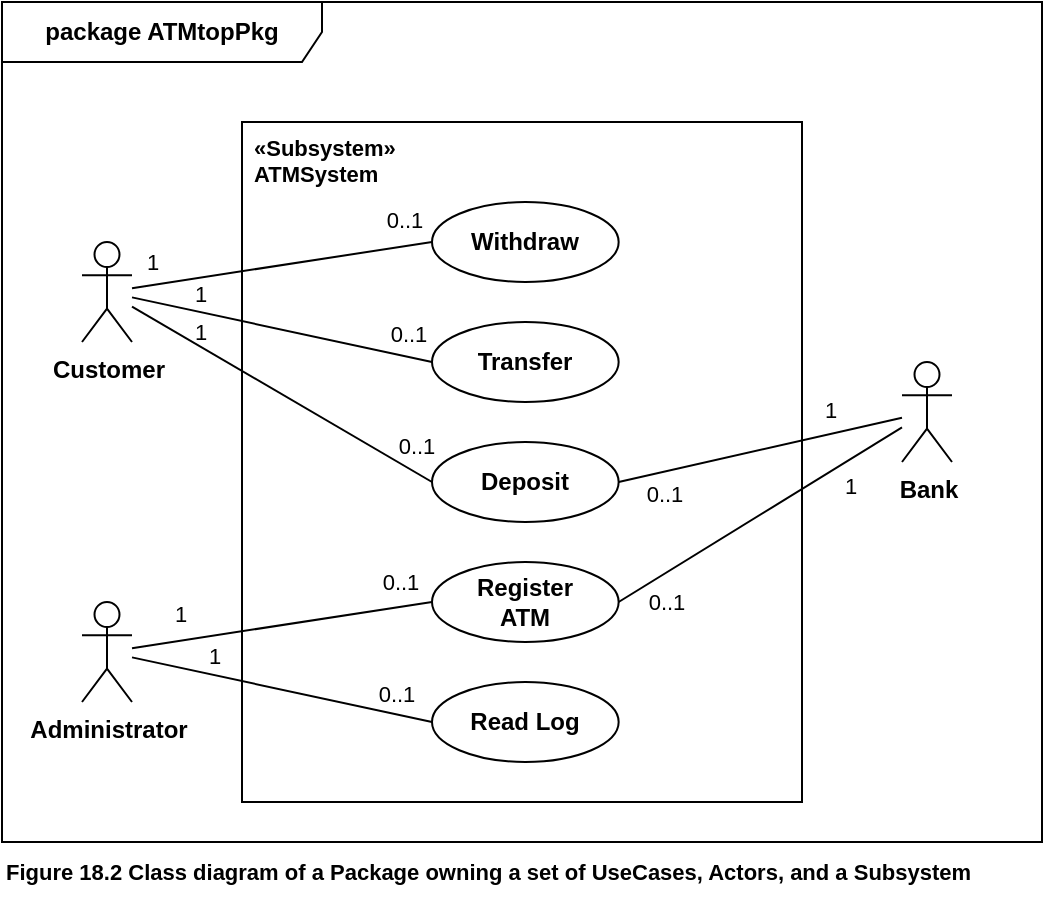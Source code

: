 <mxfile version="21.6.8" type="device" pages="11">
  <diagram name="18.2" id="NGFGeWVveZJ69g4n4x-t">
    <mxGraphModel dx="880" dy="545" grid="1" gridSize="10" guides="1" tooltips="1" connect="1" arrows="1" fold="1" page="1" pageScale="1" pageWidth="1169" pageHeight="827" math="0" shadow="0">
      <root>
        <mxCell id="0" />
        <mxCell id="1" parent="0" />
        <mxCell id="yv-1prH9np_tB60MjekI-1" value="&lt;b&gt;package ATMtopPkg&lt;/b&gt;" style="shape=umlFrame;whiteSpace=wrap;html=1;pointerEvents=0;recursiveResize=0;container=1;collapsible=0;width=160;" vertex="1" parent="1">
          <mxGeometry x="10" y="10" width="520" height="420" as="geometry" />
        </mxCell>
        <mxCell id="yv-1prH9np_tB60MjekI-10" style="rounded=0;orthogonalLoop=1;jettySize=auto;html=1;entryX=0;entryY=0.5;entryDx=0;entryDy=0;endArrow=none;endFill=0;" edge="1" parent="yv-1prH9np_tB60MjekI-1" source="yv-1prH9np_tB60MjekI-2" target="yv-1prH9np_tB60MjekI-5">
          <mxGeometry relative="1" as="geometry" />
        </mxCell>
        <mxCell id="yv-1prH9np_tB60MjekI-17" value="1" style="edgeLabel;html=1;align=center;verticalAlign=middle;resizable=0;points=[];fontSize=11;fontFamily=Helvetica;fontColor=default;labelBackgroundColor=none;" vertex="1" connectable="0" parent="yv-1prH9np_tB60MjekI-10">
          <mxGeometry x="-0.611" y="-1" relative="1" as="geometry">
            <mxPoint x="-20" y="-10" as="offset" />
          </mxGeometry>
        </mxCell>
        <mxCell id="yv-1prH9np_tB60MjekI-28" value="0..1" style="edgeLabel;html=1;align=center;verticalAlign=middle;resizable=0;points=[];fontSize=11;fontFamily=Helvetica;fontColor=default;labelBackgroundColor=none;" vertex="1" connectable="0" parent="yv-1prH9np_tB60MjekI-10">
          <mxGeometry x="0.543" y="-2" relative="1" as="geometry">
            <mxPoint x="20" y="-19" as="offset" />
          </mxGeometry>
        </mxCell>
        <mxCell id="yv-1prH9np_tB60MjekI-11" style="edgeStyle=none;shape=connector;rounded=0;orthogonalLoop=1;jettySize=auto;html=1;entryX=0;entryY=0.5;entryDx=0;entryDy=0;labelBackgroundColor=default;strokeColor=default;fontFamily=Helvetica;fontSize=11;fontColor=default;endArrow=none;endFill=0;" edge="1" parent="yv-1prH9np_tB60MjekI-1" source="yv-1prH9np_tB60MjekI-2" target="yv-1prH9np_tB60MjekI-6">
          <mxGeometry relative="1" as="geometry" />
        </mxCell>
        <mxCell id="yv-1prH9np_tB60MjekI-18" value="1" style="edgeLabel;html=1;align=center;verticalAlign=middle;resizable=0;points=[];fontSize=11;fontFamily=Helvetica;fontColor=default;labelBackgroundColor=none;" vertex="1" connectable="0" parent="yv-1prH9np_tB60MjekI-11">
          <mxGeometry x="-0.551" relative="1" as="geometry">
            <mxPoint y="-9" as="offset" />
          </mxGeometry>
        </mxCell>
        <mxCell id="yv-1prH9np_tB60MjekI-29" value="0..1" style="edgeLabel;html=1;align=center;verticalAlign=middle;resizable=0;points=[];fontSize=11;fontFamily=Helvetica;fontColor=default;labelBackgroundColor=none;" vertex="1" connectable="0" parent="yv-1prH9np_tB60MjekI-11">
          <mxGeometry x="0.731" y="1" relative="1" as="geometry">
            <mxPoint x="8" y="-9" as="offset" />
          </mxGeometry>
        </mxCell>
        <mxCell id="yv-1prH9np_tB60MjekI-12" style="edgeStyle=none;shape=connector;rounded=0;orthogonalLoop=1;jettySize=auto;html=1;entryX=0;entryY=0.5;entryDx=0;entryDy=0;labelBackgroundColor=default;strokeColor=default;fontFamily=Helvetica;fontSize=11;fontColor=default;endArrow=none;endFill=0;" edge="1" parent="yv-1prH9np_tB60MjekI-1" source="yv-1prH9np_tB60MjekI-2" target="yv-1prH9np_tB60MjekI-7">
          <mxGeometry relative="1" as="geometry" />
        </mxCell>
        <mxCell id="yv-1prH9np_tB60MjekI-19" value="1" style="edgeLabel;html=1;align=center;verticalAlign=middle;resizable=0;points=[];fontSize=11;fontFamily=Helvetica;fontColor=default;labelBackgroundColor=none;" vertex="1" connectable="0" parent="yv-1prH9np_tB60MjekI-12">
          <mxGeometry x="-0.575" y="-4" relative="1" as="geometry">
            <mxPoint x="4" y="-10" as="offset" />
          </mxGeometry>
        </mxCell>
        <mxCell id="yv-1prH9np_tB60MjekI-30" value="0..1" style="edgeLabel;html=1;align=center;verticalAlign=middle;resizable=0;points=[];fontSize=11;fontFamily=Helvetica;fontColor=default;labelBackgroundColor=none;" vertex="1" connectable="0" parent="yv-1prH9np_tB60MjekI-12">
          <mxGeometry x="0.649" y="1" relative="1" as="geometry">
            <mxPoint x="17" y="-2" as="offset" />
          </mxGeometry>
        </mxCell>
        <mxCell id="yv-1prH9np_tB60MjekI-2" value="Customer" style="shape=umlActor;html=1;verticalLabelPosition=bottom;verticalAlign=top;align=center;fontStyle=1" vertex="1" parent="yv-1prH9np_tB60MjekI-1">
          <mxGeometry x="40" y="120" width="25" height="50" as="geometry" />
        </mxCell>
        <mxCell id="yv-1prH9np_tB60MjekI-13" style="edgeStyle=none;shape=connector;rounded=0;orthogonalLoop=1;jettySize=auto;html=1;entryX=0;entryY=0.5;entryDx=0;entryDy=0;labelBackgroundColor=default;strokeColor=default;fontFamily=Helvetica;fontSize=11;fontColor=default;endArrow=none;endFill=0;" edge="1" parent="yv-1prH9np_tB60MjekI-1" source="yv-1prH9np_tB60MjekI-3" target="yv-1prH9np_tB60MjekI-8">
          <mxGeometry relative="1" as="geometry" />
        </mxCell>
        <mxCell id="yv-1prH9np_tB60MjekI-20" value="1" style="edgeLabel;html=1;align=center;verticalAlign=middle;resizable=0;points=[];fontSize=11;fontFamily=Helvetica;fontColor=default;" vertex="1" connectable="0" parent="yv-1prH9np_tB60MjekI-13">
          <mxGeometry x="-0.693" y="-1" relative="1" as="geometry">
            <mxPoint y="-15" as="offset" />
          </mxGeometry>
        </mxCell>
        <mxCell id="yv-1prH9np_tB60MjekI-31" value="0..1" style="edgeLabel;html=1;align=center;verticalAlign=middle;resizable=0;points=[];fontSize=11;fontFamily=Helvetica;fontColor=default;labelBackgroundColor=none;" vertex="1" connectable="0" parent="yv-1prH9np_tB60MjekI-13">
          <mxGeometry x="0.558" y="-1" relative="1" as="geometry">
            <mxPoint x="17" y="-16" as="offset" />
          </mxGeometry>
        </mxCell>
        <mxCell id="yv-1prH9np_tB60MjekI-14" style="edgeStyle=none;shape=connector;rounded=0;orthogonalLoop=1;jettySize=auto;html=1;entryX=0;entryY=0.5;entryDx=0;entryDy=0;labelBackgroundColor=default;strokeColor=default;fontFamily=Helvetica;fontSize=11;fontColor=default;endArrow=none;endFill=0;" edge="1" parent="yv-1prH9np_tB60MjekI-1" source="yv-1prH9np_tB60MjekI-3" target="yv-1prH9np_tB60MjekI-9">
          <mxGeometry relative="1" as="geometry" />
        </mxCell>
        <mxCell id="yv-1prH9np_tB60MjekI-21" value="1" style="edgeLabel;html=1;align=center;verticalAlign=middle;resizable=0;points=[];fontSize=11;fontFamily=Helvetica;fontColor=default;" vertex="1" connectable="0" parent="yv-1prH9np_tB60MjekI-14">
          <mxGeometry x="-0.47" y="1" relative="1" as="geometry">
            <mxPoint x="1" y="-8" as="offset" />
          </mxGeometry>
        </mxCell>
        <mxCell id="yv-1prH9np_tB60MjekI-32" value="0..1" style="edgeLabel;html=1;align=center;verticalAlign=middle;resizable=0;points=[];fontSize=11;fontFamily=Helvetica;fontColor=default;labelBackgroundColor=none;" vertex="1" connectable="0" parent="yv-1prH9np_tB60MjekI-14">
          <mxGeometry x="0.68" relative="1" as="geometry">
            <mxPoint x="6" y="-9" as="offset" />
          </mxGeometry>
        </mxCell>
        <mxCell id="yv-1prH9np_tB60MjekI-3" value="Administrator" style="shape=umlActor;html=1;verticalLabelPosition=bottom;verticalAlign=top;align=center;fontStyle=1" vertex="1" parent="yv-1prH9np_tB60MjekI-1">
          <mxGeometry x="40" y="300" width="25" height="50" as="geometry" />
        </mxCell>
        <mxCell id="yv-1prH9np_tB60MjekI-15" style="edgeStyle=none;shape=connector;rounded=0;orthogonalLoop=1;jettySize=auto;html=1;entryX=1;entryY=0.5;entryDx=0;entryDy=0;labelBackgroundColor=default;strokeColor=default;fontFamily=Helvetica;fontSize=11;fontColor=default;endArrow=none;endFill=0;" edge="1" parent="yv-1prH9np_tB60MjekI-1" source="yv-1prH9np_tB60MjekI-4" target="yv-1prH9np_tB60MjekI-7">
          <mxGeometry relative="1" as="geometry" />
        </mxCell>
        <mxCell id="yv-1prH9np_tB60MjekI-22" value="1" style="edgeLabel;html=1;align=center;verticalAlign=middle;resizable=0;points=[];fontSize=11;fontFamily=Helvetica;fontColor=default;labelBackgroundColor=none;" vertex="1" connectable="0" parent="yv-1prH9np_tB60MjekI-15">
          <mxGeometry x="-0.445" y="-1" relative="1" as="geometry">
            <mxPoint x="3" y="-12" as="offset" />
          </mxGeometry>
        </mxCell>
        <mxCell id="yv-1prH9np_tB60MjekI-26" value="0..1" style="edgeLabel;html=1;align=center;verticalAlign=middle;resizable=0;points=[];fontSize=11;fontFamily=Helvetica;fontColor=default;labelBackgroundColor=none;" vertex="1" connectable="0" parent="yv-1prH9np_tB60MjekI-15">
          <mxGeometry x="0.683" y="1" relative="1" as="geometry">
            <mxPoint y="10" as="offset" />
          </mxGeometry>
        </mxCell>
        <mxCell id="yv-1prH9np_tB60MjekI-16" style="edgeStyle=none;shape=connector;rounded=0;orthogonalLoop=1;jettySize=auto;html=1;entryX=1;entryY=0.5;entryDx=0;entryDy=0;labelBackgroundColor=default;strokeColor=default;fontFamily=Helvetica;fontSize=11;fontColor=default;endArrow=none;endFill=0;" edge="1" parent="yv-1prH9np_tB60MjekI-1" source="yv-1prH9np_tB60MjekI-4" target="yv-1prH9np_tB60MjekI-8">
          <mxGeometry relative="1" as="geometry" />
        </mxCell>
        <mxCell id="yv-1prH9np_tB60MjekI-23" value="1" style="edgeLabel;html=1;align=center;verticalAlign=middle;resizable=0;points=[];fontSize=11;fontFamily=Helvetica;fontColor=default;labelBackgroundColor=none;" vertex="1" connectable="0" parent="yv-1prH9np_tB60MjekI-16">
          <mxGeometry x="-0.179" y="4" relative="1" as="geometry">
            <mxPoint x="30" y="-10" as="offset" />
          </mxGeometry>
        </mxCell>
        <mxCell id="yv-1prH9np_tB60MjekI-27" value="0..1" style="edgeLabel;html=1;align=center;verticalAlign=middle;resizable=0;points=[];fontSize=11;fontFamily=Helvetica;fontColor=default;labelBackgroundColor=none;" vertex="1" connectable="0" parent="yv-1prH9np_tB60MjekI-16">
          <mxGeometry x="0.606" y="1" relative="1" as="geometry">
            <mxPoint x="-5" y="16" as="offset" />
          </mxGeometry>
        </mxCell>
        <mxCell id="yv-1prH9np_tB60MjekI-4" value="Bank" style="shape=umlActor;html=1;verticalLabelPosition=bottom;verticalAlign=top;align=center;fontStyle=1" vertex="1" parent="yv-1prH9np_tB60MjekI-1">
          <mxGeometry x="450" y="180" width="25" height="50" as="geometry" />
        </mxCell>
        <mxCell id="yv-1prH9np_tB60MjekI-5" value="Withdraw" style="ellipse;whiteSpace=wrap;html=1;fontStyle=1" vertex="1" parent="yv-1prH9np_tB60MjekI-1">
          <mxGeometry x="215" y="100" width="93.33" height="40" as="geometry" />
        </mxCell>
        <mxCell id="yv-1prH9np_tB60MjekI-6" value="Transfer" style="ellipse;whiteSpace=wrap;html=1;fontStyle=1" vertex="1" parent="yv-1prH9np_tB60MjekI-1">
          <mxGeometry x="215" y="160" width="93.33" height="40" as="geometry" />
        </mxCell>
        <mxCell id="yv-1prH9np_tB60MjekI-7" value="Deposit" style="ellipse;whiteSpace=wrap;html=1;fontStyle=1" vertex="1" parent="yv-1prH9np_tB60MjekI-1">
          <mxGeometry x="215" y="220" width="93.33" height="40" as="geometry" />
        </mxCell>
        <mxCell id="yv-1prH9np_tB60MjekI-8" value="Register&lt;br&gt;ATM" style="ellipse;whiteSpace=wrap;html=1;fontStyle=1" vertex="1" parent="yv-1prH9np_tB60MjekI-1">
          <mxGeometry x="215" y="280" width="93.33" height="40" as="geometry" />
        </mxCell>
        <mxCell id="yv-1prH9np_tB60MjekI-25" value="&lt;div style=&quot;&quot;&gt;&lt;b style=&quot;background-color: initial;&quot;&gt;«Subsystem»&lt;/b&gt;&lt;/div&gt;&lt;b&gt;&lt;div style=&quot;&quot;&gt;&lt;b style=&quot;background-color: initial;&quot;&gt;ATMSystem&lt;/b&gt;&lt;/div&gt;&lt;/b&gt;" style="whiteSpace=wrap;html=1;fontFamily=Helvetica;fontSize=11;fontColor=default;fillColor=none;align=left;verticalAlign=top;spacingLeft=4;" vertex="1" parent="yv-1prH9np_tB60MjekI-1">
          <mxGeometry x="120" y="60" width="280" height="340" as="geometry" />
        </mxCell>
        <mxCell id="yv-1prH9np_tB60MjekI-9" value="Read Log" style="ellipse;whiteSpace=wrap;html=1;fontStyle=1" vertex="1" parent="yv-1prH9np_tB60MjekI-1">
          <mxGeometry x="215" y="340" width="93.33" height="40" as="geometry" />
        </mxCell>
        <mxCell id="yv-1prH9np_tB60MjekI-33" value="&lt;b&gt;Figure 18.2 Class diagram of a Package owning a set of UseCases, Actors, and a Subsystem&lt;/b&gt;" style="text;html=1;align=left;verticalAlign=middle;resizable=0;points=[];autosize=1;strokeColor=none;fillColor=none;fontSize=11;fontFamily=Helvetica;fontColor=default;" vertex="1" parent="1">
          <mxGeometry x="10" y="430" width="510" height="30" as="geometry" />
        </mxCell>
      </root>
    </mxGraphModel>
  </diagram>
  <diagram id="e6GtBIA7LLgdQ37Et5Mm" name="18.3">
    <mxGraphModel dx="880" dy="545" grid="1" gridSize="10" guides="1" tooltips="1" connect="1" arrows="1" fold="1" page="1" pageScale="1" pageWidth="1169" pageHeight="827" math="0" shadow="0">
      <root>
        <mxCell id="0" />
        <mxCell id="1" parent="0" />
        <mxCell id="229-BfZ2UR-k3yJNPP6m-1" value="extension point: selection" style="shape=note2;boundedLbl=1;whiteSpace=wrap;html=1;size=13;verticalAlign=top;align=left;spacingLeft=5;fontFamily=Helvetica;fontSize=11;fontColor=default;" vertex="1" parent="1">
          <mxGeometry x="210" y="10" width="210" height="40" as="geometry" />
        </mxCell>
        <mxCell id="229-BfZ2UR-k3yJNPP6m-2" value="condition: {customer selected HELP}" style="resizeWidth=1;part=1;strokeColor=none;fillColor=none;align=left;spacingLeft=5;whiteSpace=wrap;html=1;fontFamily=Helvetica;fontSize=11;fontColor=default;" vertex="1" parent="229-BfZ2UR-k3yJNPP6m-1">
          <mxGeometry width="210" height="30" relative="1" as="geometry" />
        </mxCell>
        <mxCell id="229-BfZ2UR-k3yJNPP6m-3" value="Use Case" style="ellipse;whiteSpace=wrap;html=1;fontFamily=Helvetica;fontSize=11;fontColor=default;noLabel=1;" vertex="1" parent="1">
          <mxGeometry x="330" y="90" width="130" height="70" as="geometry" />
        </mxCell>
        <mxCell id="229-BfZ2UR-k3yJNPP6m-4" value="" style="shape=ellipse;container=1;horizontal=1;horizontalStack=0;resizeParent=1;resizeParentMax=0;resizeLast=0;html=1;dashed=0;collapsible=0;fontFamily=Helvetica;fontSize=11;fontColor=default;" vertex="1" parent="1">
          <mxGeometry x="20" y="90" width="140" height="70" as="geometry" />
        </mxCell>
        <mxCell id="229-BfZ2UR-k3yJNPP6m-5" value="UseCase1" style="html=1;strokeColor=none;fillColor=none;align=center;verticalAlign=middle;rotatable=0;whiteSpace=wrap;fontFamily=Helvetica;fontSize=11;fontColor=default;noLabel=1;" vertex="1" parent="229-BfZ2UR-k3yJNPP6m-4">
          <mxGeometry width="140" height="17.5" as="geometry" />
        </mxCell>
        <mxCell id="229-BfZ2UR-k3yJNPP6m-6" value="" style="line;strokeWidth=1;fillColor=none;rotatable=0;labelPosition=right;points=[];portConstraint=eastwest;dashed=0;resizeWidth=1;fontFamily=Helvetica;fontSize=11;fontColor=default;" vertex="1" parent="229-BfZ2UR-k3yJNPP6m-4">
          <mxGeometry x="7" y="17.5" width="126" height="5.833" as="geometry" />
        </mxCell>
        <mxCell id="229-BfZ2UR-k3yJNPP6m-7" value="extension points" style="text;html=1;align=center;verticalAlign=middle;rotatable=0;fillColor=none;strokeColor=none;whiteSpace=wrap;fontSize=11;fontFamily=Helvetica;fontColor=default;fontStyle=1" vertex="1" parent="229-BfZ2UR-k3yJNPP6m-4">
          <mxGeometry y="23.333" width="140" height="11.667" as="geometry" />
        </mxCell>
        <mxCell id="229-BfZ2UR-k3yJNPP6m-8" value="selection" style="text;html=1;align=center;verticalAlign=middle;rotatable=0;spacingLeft=0;fillColor=none;strokeColor=none;whiteSpace=wrap;fontSize=11;fontFamily=Helvetica;fontColor=default;" vertex="1" parent="229-BfZ2UR-k3yJNPP6m-4">
          <mxGeometry x="35" y="35" width="70" height="17.5" as="geometry" />
        </mxCell>
        <mxCell id="229-BfZ2UR-k3yJNPP6m-10" value="«extend»" style="html=1;verticalAlign=bottom;labelBackgroundColor=none;endArrow=open;endFill=0;dashed=1;rounded=0;strokeColor=default;fontFamily=Helvetica;fontSize=11;fontColor=default;shape=connector;entryX=1;entryY=0.5;entryDx=0;entryDy=0;" edge="1" parent="1" source="229-BfZ2UR-k3yJNPP6m-3" target="229-BfZ2UR-k3yJNPP6m-4">
          <mxGeometry x="0.647" y="-5" width="160" relative="1" as="geometry">
            <mxPoint x="90" y="45" as="sourcePoint" />
            <mxPoint x="90" y="205" as="targetPoint" />
            <mxPoint as="offset" />
          </mxGeometry>
        </mxCell>
        <mxCell id="229-BfZ2UR-k3yJNPP6m-11" style="edgeStyle=none;shape=connector;rounded=0;orthogonalLoop=1;jettySize=auto;html=1;labelBackgroundColor=default;strokeColor=default;fontFamily=Helvetica;fontSize=11;fontColor=default;endArrow=none;endFill=0;exitX=0.5;exitY=1;exitDx=0;exitDy=0;exitPerimeter=0;dashed=1;dashPattern=1 4;" edge="1" parent="1" source="229-BfZ2UR-k3yJNPP6m-1">
          <mxGeometry relative="1" as="geometry">
            <mxPoint x="237" y="124" as="targetPoint" />
          </mxGeometry>
        </mxCell>
        <mxCell id="229-BfZ2UR-k3yJNPP6m-12" value="Perform ATM Transaction" style="text;html=1;align=center;verticalAlign=middle;resizable=0;points=[];autosize=1;strokeColor=none;fillColor=none;fontSize=12;fontFamily=Helvetica;fontColor=default;fontStyle=1" vertex="1" parent="1">
          <mxGeometry x="5" y="160" width="170" height="30" as="geometry" />
        </mxCell>
        <mxCell id="229-BfZ2UR-k3yJNPP6m-13" value="On-line Help" style="text;html=1;align=center;verticalAlign=middle;resizable=0;points=[];autosize=1;strokeColor=none;fillColor=none;fontSize=12;fontFamily=Helvetica;fontColor=default;fontStyle=1" vertex="1" parent="1">
          <mxGeometry x="350" y="160" width="90" height="30" as="geometry" />
        </mxCell>
        <mxCell id="229-BfZ2UR-k3yJNPP6m-14" value="&lt;b&gt;Figure 18.3 Example Extend&lt;/b&gt;" style="text;html=1;align=left;verticalAlign=middle;resizable=0;points=[];autosize=1;strokeColor=none;fillColor=none;fontSize=11;fontFamily=Helvetica;fontColor=default;" vertex="1" parent="1">
          <mxGeometry x="10" y="190" width="170" height="30" as="geometry" />
        </mxCell>
      </root>
    </mxGraphModel>
  </diagram>
  <diagram id="1PVh1jyl_j93J0_REuI1" name="18.4">
    <mxGraphModel dx="880" dy="545" grid="1" gridSize="10" guides="1" tooltips="1" connect="1" arrows="1" fold="1" page="1" pageScale="1" pageWidth="1169" pageHeight="827" math="0" shadow="0">
      <root>
        <mxCell id="0" />
        <mxCell id="1" parent="0" />
        <mxCell id="CKcvGjsvYYhrRN18STaC-1" value="Withdraw" style="ellipse;whiteSpace=wrap;html=1;fontStyle=1" vertex="1" parent="1">
          <mxGeometry width="140" height="70" as="geometry" />
        </mxCell>
        <mxCell id="CKcvGjsvYYhrRN18STaC-5" value="Card&lt;br&gt;Identification" style="ellipse;whiteSpace=wrap;html=1;fontStyle=1" vertex="1" parent="1">
          <mxGeometry x="240" width="140" height="70" as="geometry" />
        </mxCell>
        <mxCell id="CKcvGjsvYYhrRN18STaC-6" value="«include»" style="html=1;verticalAlign=bottom;labelBackgroundColor=none;endArrow=open;endFill=0;dashed=1;rounded=0;entryX=0;entryY=0.5;entryDx=0;entryDy=0;" edge="1" parent="1" source="CKcvGjsvYYhrRN18STaC-1" target="CKcvGjsvYYhrRN18STaC-5">
          <mxGeometry width="160" relative="1" as="geometry">
            <mxPoint x="140" y="35" as="sourcePoint" />
            <mxPoint x="300" y="35" as="targetPoint" />
          </mxGeometry>
        </mxCell>
        <mxCell id="CKcvGjsvYYhrRN18STaC-7" value="&lt;b&gt;Figure 18.4 Example Include&lt;/b&gt;" style="text;html=1;align=left;verticalAlign=middle;resizable=0;points=[];autosize=1;strokeColor=none;fillColor=none;fontSize=11;fontFamily=Helvetica;fontColor=default;" vertex="1" parent="1">
          <mxGeometry y="80" width="170" height="30" as="geometry" />
        </mxCell>
      </root>
    </mxGraphModel>
  </diagram>
  <diagram id="7ddZdvcmZnyCRQzgxVbM" name="18.5">
    <mxGraphModel dx="880" dy="545" grid="1" gridSize="10" guides="1" tooltips="1" connect="1" arrows="1" fold="1" page="1" pageScale="1" pageWidth="1169" pageHeight="827" math="0" shadow="0">
      <root>
        <mxCell id="0" />
        <mxCell id="1" parent="0" />
        <mxCell id="KBKCOlJnlpCGQaSVR4qJ-1" value="" style="fontStyle=1;align=center;verticalAlign=middle;childLayout=stackLayout;horizontal=1;horizontalStack=0;resizeParent=1;resizeParentMax=0;resizeLast=0;marginBottom=0;" vertex="1" parent="1">
          <mxGeometry x="10" y="10" width="200" height="273" as="geometry" />
        </mxCell>
        <mxCell id="KBKCOlJnlpCGQaSVR4qJ-2" value="OrderStationery" style="html=1;align=center;spacingLeft=4;verticalAlign=middle;strokeColor=none;fillColor=none;fontStyle=1;whiteSpace=wrap;" vertex="1" parent="KBKCOlJnlpCGQaSVR4qJ-1">
          <mxGeometry width="200" height="30" as="geometry" />
        </mxCell>
        <mxCell id="KBKCOlJnlpCGQaSVR4qJ-3" value="" style="shape=ellipse;" vertex="1" parent="KBKCOlJnlpCGQaSVR4qJ-2">
          <mxGeometry x="1" width="20" height="16" relative="1" as="geometry">
            <mxPoint x="-25" y="7" as="offset" />
          </mxGeometry>
        </mxCell>
        <mxCell id="KBKCOlJnlpCGQaSVR4qJ-4" value="" style="line;strokeWidth=1;fillColor=none;align=left;verticalAlign=middle;spacingTop=-1;spacingLeft=3;spacingRight=3;rotatable=0;labelPosition=right;points=[];portConstraint=eastwest;" vertex="1" parent="KBKCOlJnlpCGQaSVR4qJ-1">
          <mxGeometry y="30" width="200" height="8" as="geometry" />
        </mxCell>
        <mxCell id="KBKCOlJnlpCGQaSVR4qJ-5" value="extension points" style="html=1;align=center;spacingLeft=4;verticalAlign=middle;strokeColor=none;fillColor=none;whiteSpace=wrap;fontSize=11;" vertex="1" parent="KBKCOlJnlpCGQaSVR4qJ-1">
          <mxGeometry y="38" width="200" height="25" as="geometry" />
        </mxCell>
        <mxCell id="KBKCOlJnlpCGQaSVR4qJ-6" value="created: in Created state" style="html=1;align=left;spacingLeft=4;verticalAlign=top;strokeColor=none;fillColor=none;whiteSpace=wrap;" vertex="1" parent="KBKCOlJnlpCGQaSVR4qJ-1">
          <mxGeometry y="63" width="200" height="25" as="geometry" />
        </mxCell>
        <mxCell id="KBKCOlJnlpCGQaSVR4qJ-7" value="processed: in Processed state" style="html=1;align=left;spacingLeft=4;verticalAlign=top;strokeColor=none;fillColor=none;whiteSpace=wrap;" vertex="1" parent="KBKCOlJnlpCGQaSVR4qJ-1">
          <mxGeometry y="88" width="200" height="30" as="geometry" />
        </mxCell>
        <mxCell id="KBKCOlJnlpCGQaSVR4qJ-8" value="cancelled: in Cancelled state" style="html=1;align=left;spacingLeft=4;verticalAlign=top;strokeColor=none;fillColor=none;whiteSpace=wrap;" vertex="1" parent="KBKCOlJnlpCGQaSVR4qJ-1">
          <mxGeometry y="118" width="200" height="25" as="geometry" />
        </mxCell>
        <mxCell id="KBKCOlJnlpCGQaSVR4qJ-9" value="rejected: in Rejected state" style="html=1;align=left;spacingLeft=4;verticalAlign=top;strokeColor=none;fillColor=none;whiteSpace=wrap;" vertex="1" parent="KBKCOlJnlpCGQaSVR4qJ-1">
          <mxGeometry y="143" width="200" height="25" as="geometry" />
        </mxCell>
        <mxCell id="KBKCOlJnlpCGQaSVR4qJ-10" value="completed: in Completed state" style="html=1;align=left;spacingLeft=4;verticalAlign=top;strokeColor=none;fillColor=none;whiteSpace=wrap;" vertex="1" parent="KBKCOlJnlpCGQaSVR4qJ-1">
          <mxGeometry y="168" width="200" height="25" as="geometry" />
        </mxCell>
        <mxCell id="KBKCOlJnlpCGQaSVR4qJ-11" value="destroyed: in Destroyed state" style="html=1;align=left;spacingLeft=4;verticalAlign=top;strokeColor=none;fillColor=none;whiteSpace=wrap;" vertex="1" parent="KBKCOlJnlpCGQaSVR4qJ-1">
          <mxGeometry y="193" width="200" height="25" as="geometry" />
        </mxCell>
        <mxCell id="KBKCOlJnlpCGQaSVR4qJ-12" value="delivered: in Delivered state" style="html=1;align=left;spacingLeft=4;verticalAlign=top;strokeColor=none;fillColor=none;whiteSpace=wrap;" vertex="1" parent="KBKCOlJnlpCGQaSVR4qJ-1">
          <mxGeometry y="218" width="200" height="25" as="geometry" />
        </mxCell>
        <mxCell id="KBKCOlJnlpCGQaSVR4qJ-13" value="obfuscated: in Obfuscated state" style="html=1;align=left;spacingLeft=4;verticalAlign=top;strokeColor=none;fillColor=none;whiteSpace=wrap;" vertex="1" parent="KBKCOlJnlpCGQaSVR4qJ-1">
          <mxGeometry y="243" width="200" height="30" as="geometry" />
        </mxCell>
        <mxCell id="KBKCOlJnlpCGQaSVR4qJ-16" value="&lt;b&gt;Figure 18.5 UseCase using Classifier rectangle notation&lt;/b&gt;" style="text;html=1;align=left;verticalAlign=middle;resizable=0;points=[];autosize=1;strokeColor=none;fillColor=none;fontSize=11;fontFamily=Helvetica;fontColor=default;" vertex="1" parent="1">
          <mxGeometry x="10" y="283" width="310" height="30" as="geometry" />
        </mxCell>
      </root>
    </mxGraphModel>
  </diagram>
  <diagram id="8GszHa-bfBWIlJJVdeVE" name="18.6">
    <mxGraphModel dx="880" dy="545" grid="1" gridSize="10" guides="1" tooltips="1" connect="1" arrows="1" fold="1" page="1" pageScale="1" pageWidth="1169" pageHeight="827" math="0" shadow="0">
      <root>
        <mxCell id="0" />
        <mxCell id="1" parent="0" />
        <mxCell id="OFj2lC1Q84hwT69wAmpR-1" value="Customer" style="shape=umlActor;verticalLabelPosition=bottom;verticalAlign=top;html=1;" vertex="1" parent="1">
          <mxGeometry x="20" width="30" height="60" as="geometry" />
        </mxCell>
        <mxCell id="OFj2lC1Q84hwT69wAmpR-2" value="&lt;b&gt;Figure 18.6 Actor notation using stick-man&lt;/b&gt;" style="text;html=1;align=left;verticalAlign=middle;resizable=0;points=[];autosize=1;strokeColor=none;fillColor=none;fontSize=11;fontFamily=Helvetica;fontColor=default;" vertex="1" parent="1">
          <mxGeometry y="80" width="250" height="30" as="geometry" />
        </mxCell>
      </root>
    </mxGraphModel>
  </diagram>
  <diagram id="iCHTnrP5oVyqzOMounQB" name="18.7">
    <mxGraphModel dx="880" dy="545" grid="1" gridSize="10" guides="1" tooltips="1" connect="1" arrows="1" fold="1" page="1" pageScale="1" pageWidth="1169" pageHeight="827" math="0" shadow="0">
      <root>
        <mxCell id="0" />
        <mxCell id="1" parent="0" />
        <mxCell id="FhnIDDILw6SfZTDJmQx3-1" value="«actor»&lt;br&gt;Customer" style="html=1;align=center;verticalAlign=middle;dashed=0;whiteSpace=wrap;" vertex="1" parent="1">
          <mxGeometry width="80" height="40" as="geometry" />
        </mxCell>
        <mxCell id="FhnIDDILw6SfZTDJmQx3-2" value="&lt;b&gt;Figure 18.7 Actor notation using Class rectangle&lt;/b&gt;" style="text;html=1;align=left;verticalAlign=middle;resizable=0;points=[];autosize=1;strokeColor=none;fillColor=none;fontSize=11;fontFamily=Helvetica;fontColor=default;" vertex="1" parent="1">
          <mxGeometry y="40" width="280" height="30" as="geometry" />
        </mxCell>
      </root>
    </mxGraphModel>
  </diagram>
  <diagram id="3wZA-rvjzTKWKbXw8Ajj" name="18.8">
    <mxGraphModel dx="2049" dy="1372" grid="1" gridSize="10" guides="1" tooltips="1" connect="1" arrows="1" fold="1" page="1" pageScale="1" pageWidth="1169" pageHeight="827" math="0" shadow="0">
      <root>
        <mxCell id="0" />
        <mxCell id="1" parent="0" />
        <mxCell id="Sp3IT_mrGLeS3PZWrl9V-1" value="" style="shape=mxgraph.cisco.computers_and_peripherals.pc;html=1;pointerEvents=1;dashed=0;fillColor=default;strokeColor=#000000;strokeWidth=2;verticalLabelPosition=bottom;verticalAlign=top;align=center;outlineConnect=0;" vertex="1" parent="1">
          <mxGeometry width="78" height="70" as="geometry" />
        </mxCell>
        <mxCell id="Sp3IT_mrGLeS3PZWrl9V-2" value="User" style="text;html=1;align=center;verticalAlign=middle;resizable=0;points=[];autosize=1;strokeColor=none;fillColor=none;" vertex="1" parent="1">
          <mxGeometry x="14" y="70" width="50" height="30" as="geometry" />
        </mxCell>
        <mxCell id="Sp3IT_mrGLeS3PZWrl9V-3" value="&lt;b&gt;Figure 18.8 Actor notation using icon&lt;/b&gt;" style="text;html=1;align=left;verticalAlign=middle;resizable=0;points=[];autosize=1;strokeColor=none;fillColor=none;fontSize=11;fontFamily=Helvetica;fontColor=default;" vertex="1" parent="1">
          <mxGeometry y="90" width="220" height="30" as="geometry" />
        </mxCell>
      </root>
    </mxGraphModel>
  </diagram>
  <diagram id="H-GnXpLazSRHW7O2Z4Tl" name="18.9">
    <mxGraphModel dx="880" dy="545" grid="1" gridSize="10" guides="1" tooltips="1" connect="1" arrows="1" fold="1" page="1" pageScale="1" pageWidth="1169" pageHeight="827" math="0" shadow="0">
      <root>
        <mxCell id="0" />
        <mxCell id="1" parent="0" />
        <mxCell id="p6e-Y8As7w-Q-upgW3F6-1" value="&lt;b&gt;DepartmentStore&lt;/b&gt;" style="swimlane;fontStyle=0;align=center;verticalAlign=top;childLayout=stackLayout;horizontal=1;startSize=30;horizontalStack=0;resizeParent=1;resizeParentMax=0;resizeLast=0;collapsible=0;marginBottom=0;html=1;whiteSpace=wrap;" vertex="1" parent="1">
          <mxGeometry x="10" y="10" width="180" height="160" as="geometry" />
        </mxCell>
        <mxCell id="p6e-Y8As7w-Q-upgW3F6-2" value="owned use cases" style="text;html=1;strokeColor=none;fillColor=none;align=center;verticalAlign=middle;spacingLeft=4;spacingRight=4;overflow=hidden;rotatable=0;points=[[0,0.5],[1,0.5]];portConstraint=eastwest;whiteSpace=wrap;fontSize=11;" vertex="1" parent="p6e-Y8As7w-Q-upgW3F6-1">
          <mxGeometry y="30" width="180" height="20" as="geometry" />
        </mxCell>
        <mxCell id="p6e-Y8As7w-Q-upgW3F6-5" value="" style="whiteSpace=wrap;html=1;fillColor=none;strokeColor=none;" vertex="1" parent="p6e-Y8As7w-Q-upgW3F6-1">
          <mxGeometry y="50" width="180" height="110" as="geometry" />
        </mxCell>
        <mxCell id="p6e-Y8As7w-Q-upgW3F6-3" value="Make Purchase" style="ellipse;whiteSpace=wrap;html=1;fontStyle=1" vertex="1" parent="1">
          <mxGeometry x="33" y="90" width="130" height="50" as="geometry" />
        </mxCell>
        <mxCell id="p6e-Y8As7w-Q-upgW3F6-6" value="&lt;b&gt;Figure 18.9 Notation for UseCase owned by Classifier&lt;/b&gt;" style="text;html=1;align=left;verticalAlign=middle;resizable=0;points=[];autosize=1;strokeColor=none;fillColor=none;fontSize=11;fontFamily=Helvetica;fontColor=default;" vertex="1" parent="1">
          <mxGeometry x="10" y="170" width="300" height="30" as="geometry" />
        </mxCell>
      </root>
    </mxGraphModel>
  </diagram>
  <diagram id="LPg7oEDJdWrvG4KCgSBZ" name="18.10">
    <mxGraphModel dx="880" dy="545" grid="1" gridSize="10" guides="1" tooltips="1" connect="1" arrows="1" fold="1" page="1" pageScale="1" pageWidth="1169" pageHeight="827" math="0" shadow="0">
      <root>
        <mxCell id="0" />
        <mxCell id="1" parent="0" />
        <mxCell id="TnMTLbU-m_Ai1_7VN0DN-32" value="&lt;b&gt;Figure 18.10 Example ATM system with UseCases and Actors&lt;/b&gt;" style="text;html=1;align=left;verticalAlign=middle;resizable=0;points=[];autosize=1;strokeColor=none;fillColor=none;fontSize=11;fontFamily=Helvetica;fontColor=default;" vertex="1" parent="1">
          <mxGeometry y="330" width="340" height="30" as="geometry" />
        </mxCell>
        <mxCell id="TnMTLbU-m_Ai1_7VN0DN-2" style="rounded=0;orthogonalLoop=1;jettySize=auto;html=1;entryX=0;entryY=0.5;entryDx=0;entryDy=0;endArrow=none;endFill=0;" edge="1" parent="1" source="TnMTLbU-m_Ai1_7VN0DN-11" target="TnMTLbU-m_Ai1_7VN0DN-26">
          <mxGeometry relative="1" as="geometry" />
        </mxCell>
        <mxCell id="TnMTLbU-m_Ai1_7VN0DN-3" value="1" style="edgeLabel;html=1;align=center;verticalAlign=middle;resizable=0;points=[];fontSize=11;fontFamily=Helvetica;fontColor=default;labelBackgroundColor=none;" vertex="1" connectable="0" parent="TnMTLbU-m_Ai1_7VN0DN-2">
          <mxGeometry x="-0.611" y="-1" relative="1" as="geometry">
            <mxPoint x="-20" y="-10" as="offset" />
          </mxGeometry>
        </mxCell>
        <mxCell id="TnMTLbU-m_Ai1_7VN0DN-4" value="0..1" style="edgeLabel;html=1;align=center;verticalAlign=middle;resizable=0;points=[];fontSize=11;fontFamily=Helvetica;fontColor=default;labelBackgroundColor=none;" vertex="1" connectable="0" parent="TnMTLbU-m_Ai1_7VN0DN-2">
          <mxGeometry x="0.543" y="-2" relative="1" as="geometry">
            <mxPoint x="20" y="-19" as="offset" />
          </mxGeometry>
        </mxCell>
        <mxCell id="TnMTLbU-m_Ai1_7VN0DN-5" style="edgeStyle=none;shape=connector;rounded=0;orthogonalLoop=1;jettySize=auto;html=1;entryX=0;entryY=0.5;entryDx=0;entryDy=0;labelBackgroundColor=default;strokeColor=default;fontFamily=Helvetica;fontSize=11;fontColor=default;endArrow=none;endFill=0;" edge="1" parent="1" source="TnMTLbU-m_Ai1_7VN0DN-11" target="TnMTLbU-m_Ai1_7VN0DN-27">
          <mxGeometry relative="1" as="geometry" />
        </mxCell>
        <mxCell id="TnMTLbU-m_Ai1_7VN0DN-6" value="1" style="edgeLabel;html=1;align=center;verticalAlign=middle;resizable=0;points=[];fontSize=11;fontFamily=Helvetica;fontColor=default;labelBackgroundColor=none;" vertex="1" connectable="0" parent="TnMTLbU-m_Ai1_7VN0DN-5">
          <mxGeometry x="-0.551" relative="1" as="geometry">
            <mxPoint y="-9" as="offset" />
          </mxGeometry>
        </mxCell>
        <mxCell id="TnMTLbU-m_Ai1_7VN0DN-7" value="0..1" style="edgeLabel;html=1;align=center;verticalAlign=middle;resizable=0;points=[];fontSize=11;fontFamily=Helvetica;fontColor=default;labelBackgroundColor=none;" vertex="1" connectable="0" parent="TnMTLbU-m_Ai1_7VN0DN-5">
          <mxGeometry x="0.731" y="1" relative="1" as="geometry">
            <mxPoint x="8" y="-9" as="offset" />
          </mxGeometry>
        </mxCell>
        <mxCell id="TnMTLbU-m_Ai1_7VN0DN-8" style="edgeStyle=none;shape=connector;rounded=0;orthogonalLoop=1;jettySize=auto;html=1;entryX=0;entryY=0.5;entryDx=0;entryDy=0;labelBackgroundColor=default;strokeColor=default;fontFamily=Helvetica;fontSize=11;fontColor=default;endArrow=none;endFill=0;" edge="1" parent="1" source="TnMTLbU-m_Ai1_7VN0DN-11" target="TnMTLbU-m_Ai1_7VN0DN-28">
          <mxGeometry relative="1" as="geometry" />
        </mxCell>
        <mxCell id="TnMTLbU-m_Ai1_7VN0DN-9" value="1" style="edgeLabel;html=1;align=center;verticalAlign=middle;resizable=0;points=[];fontSize=11;fontFamily=Helvetica;fontColor=default;labelBackgroundColor=none;" vertex="1" connectable="0" parent="TnMTLbU-m_Ai1_7VN0DN-8">
          <mxGeometry x="-0.575" y="-4" relative="1" as="geometry">
            <mxPoint x="4" y="-10" as="offset" />
          </mxGeometry>
        </mxCell>
        <mxCell id="TnMTLbU-m_Ai1_7VN0DN-10" value="0..1" style="edgeLabel;html=1;align=center;verticalAlign=middle;resizable=0;points=[];fontSize=11;fontFamily=Helvetica;fontColor=default;labelBackgroundColor=none;" vertex="1" connectable="0" parent="TnMTLbU-m_Ai1_7VN0DN-8">
          <mxGeometry x="0.649" y="1" relative="1" as="geometry">
            <mxPoint x="17" y="-2" as="offset" />
          </mxGeometry>
        </mxCell>
        <mxCell id="TnMTLbU-m_Ai1_7VN0DN-11" value="Customer" style="shape=umlActor;html=1;verticalLabelPosition=bottom;verticalAlign=top;align=center;fontStyle=1" vertex="1" parent="1">
          <mxGeometry x="40" y="50" width="25" height="50" as="geometry" />
        </mxCell>
        <mxCell id="TnMTLbU-m_Ai1_7VN0DN-12" style="edgeStyle=none;shape=connector;rounded=0;orthogonalLoop=1;jettySize=auto;html=1;entryX=0;entryY=0.5;entryDx=0;entryDy=0;labelBackgroundColor=default;strokeColor=default;fontFamily=Helvetica;fontSize=11;fontColor=default;endArrow=none;endFill=0;" edge="1" parent="1" source="TnMTLbU-m_Ai1_7VN0DN-18" target="TnMTLbU-m_Ai1_7VN0DN-29">
          <mxGeometry relative="1" as="geometry" />
        </mxCell>
        <mxCell id="TnMTLbU-m_Ai1_7VN0DN-13" value="1" style="edgeLabel;html=1;align=center;verticalAlign=middle;resizable=0;points=[];fontSize=11;fontFamily=Helvetica;fontColor=default;" vertex="1" connectable="0" parent="TnMTLbU-m_Ai1_7VN0DN-12">
          <mxGeometry x="-0.693" y="-1" relative="1" as="geometry">
            <mxPoint y="-15" as="offset" />
          </mxGeometry>
        </mxCell>
        <mxCell id="TnMTLbU-m_Ai1_7VN0DN-14" value="0..1" style="edgeLabel;html=1;align=center;verticalAlign=middle;resizable=0;points=[];fontSize=11;fontFamily=Helvetica;fontColor=default;labelBackgroundColor=none;" vertex="1" connectable="0" parent="TnMTLbU-m_Ai1_7VN0DN-12">
          <mxGeometry x="0.558" y="-1" relative="1" as="geometry">
            <mxPoint x="17" y="-16" as="offset" />
          </mxGeometry>
        </mxCell>
        <mxCell id="TnMTLbU-m_Ai1_7VN0DN-15" style="edgeStyle=none;shape=connector;rounded=0;orthogonalLoop=1;jettySize=auto;html=1;entryX=0;entryY=0.5;entryDx=0;entryDy=0;labelBackgroundColor=default;strokeColor=default;fontFamily=Helvetica;fontSize=11;fontColor=default;endArrow=none;endFill=0;" edge="1" parent="1" source="TnMTLbU-m_Ai1_7VN0DN-18" target="TnMTLbU-m_Ai1_7VN0DN-31">
          <mxGeometry relative="1" as="geometry" />
        </mxCell>
        <mxCell id="TnMTLbU-m_Ai1_7VN0DN-16" value="1" style="edgeLabel;html=1;align=center;verticalAlign=middle;resizable=0;points=[];fontSize=11;fontFamily=Helvetica;fontColor=default;" vertex="1" connectable="0" parent="TnMTLbU-m_Ai1_7VN0DN-15">
          <mxGeometry x="-0.47" y="1" relative="1" as="geometry">
            <mxPoint x="1" y="-8" as="offset" />
          </mxGeometry>
        </mxCell>
        <mxCell id="TnMTLbU-m_Ai1_7VN0DN-17" value="0..1" style="edgeLabel;html=1;align=center;verticalAlign=middle;resizable=0;points=[];fontSize=11;fontFamily=Helvetica;fontColor=default;labelBackgroundColor=none;" vertex="1" connectable="0" parent="TnMTLbU-m_Ai1_7VN0DN-15">
          <mxGeometry x="0.68" relative="1" as="geometry">
            <mxPoint x="6" y="-9" as="offset" />
          </mxGeometry>
        </mxCell>
        <mxCell id="TnMTLbU-m_Ai1_7VN0DN-18" value="Administrator" style="shape=umlActor;html=1;verticalLabelPosition=bottom;verticalAlign=top;align=center;fontStyle=1" vertex="1" parent="1">
          <mxGeometry x="40" y="230" width="25" height="50" as="geometry" />
        </mxCell>
        <mxCell id="TnMTLbU-m_Ai1_7VN0DN-19" style="edgeStyle=none;shape=connector;rounded=0;orthogonalLoop=1;jettySize=auto;html=1;entryX=1;entryY=0.5;entryDx=0;entryDy=0;labelBackgroundColor=default;strokeColor=default;fontFamily=Helvetica;fontSize=11;fontColor=default;endArrow=none;endFill=0;" edge="1" parent="1" source="TnMTLbU-m_Ai1_7VN0DN-25" target="TnMTLbU-m_Ai1_7VN0DN-28">
          <mxGeometry relative="1" as="geometry" />
        </mxCell>
        <mxCell id="TnMTLbU-m_Ai1_7VN0DN-20" value="1" style="edgeLabel;html=1;align=center;verticalAlign=middle;resizable=0;points=[];fontSize=11;fontFamily=Helvetica;fontColor=default;labelBackgroundColor=none;" vertex="1" connectable="0" parent="TnMTLbU-m_Ai1_7VN0DN-19">
          <mxGeometry x="-0.445" y="-1" relative="1" as="geometry">
            <mxPoint x="3" y="-12" as="offset" />
          </mxGeometry>
        </mxCell>
        <mxCell id="TnMTLbU-m_Ai1_7VN0DN-21" value="0..1" style="edgeLabel;html=1;align=center;verticalAlign=middle;resizable=0;points=[];fontSize=11;fontFamily=Helvetica;fontColor=default;labelBackgroundColor=none;" vertex="1" connectable="0" parent="TnMTLbU-m_Ai1_7VN0DN-19">
          <mxGeometry x="0.683" y="1" relative="1" as="geometry">
            <mxPoint y="10" as="offset" />
          </mxGeometry>
        </mxCell>
        <mxCell id="TnMTLbU-m_Ai1_7VN0DN-22" style="edgeStyle=none;shape=connector;rounded=0;orthogonalLoop=1;jettySize=auto;html=1;entryX=1;entryY=0.5;entryDx=0;entryDy=0;labelBackgroundColor=default;strokeColor=default;fontFamily=Helvetica;fontSize=11;fontColor=default;endArrow=none;endFill=0;" edge="1" parent="1" source="TnMTLbU-m_Ai1_7VN0DN-25" target="TnMTLbU-m_Ai1_7VN0DN-29">
          <mxGeometry relative="1" as="geometry" />
        </mxCell>
        <mxCell id="TnMTLbU-m_Ai1_7VN0DN-23" value="1" style="edgeLabel;html=1;align=center;verticalAlign=middle;resizable=0;points=[];fontSize=11;fontFamily=Helvetica;fontColor=default;labelBackgroundColor=none;" vertex="1" connectable="0" parent="TnMTLbU-m_Ai1_7VN0DN-22">
          <mxGeometry x="-0.179" y="4" relative="1" as="geometry">
            <mxPoint x="30" y="-10" as="offset" />
          </mxGeometry>
        </mxCell>
        <mxCell id="TnMTLbU-m_Ai1_7VN0DN-24" value="0..1" style="edgeLabel;html=1;align=center;verticalAlign=middle;resizable=0;points=[];fontSize=11;fontFamily=Helvetica;fontColor=default;labelBackgroundColor=none;" vertex="1" connectable="0" parent="TnMTLbU-m_Ai1_7VN0DN-22">
          <mxGeometry x="0.606" y="1" relative="1" as="geometry">
            <mxPoint x="-5" y="16" as="offset" />
          </mxGeometry>
        </mxCell>
        <mxCell id="TnMTLbU-m_Ai1_7VN0DN-25" value="Bank" style="shape=umlActor;html=1;verticalLabelPosition=bottom;verticalAlign=top;align=center;fontStyle=1" vertex="1" parent="1">
          <mxGeometry x="450" y="110" width="25" height="50" as="geometry" />
        </mxCell>
        <mxCell id="TnMTLbU-m_Ai1_7VN0DN-26" value="Withdraw" style="ellipse;whiteSpace=wrap;html=1;fontStyle=1" vertex="1" parent="1">
          <mxGeometry x="215" y="30" width="93.33" height="40" as="geometry" />
        </mxCell>
        <mxCell id="TnMTLbU-m_Ai1_7VN0DN-27" value="Transfer" style="ellipse;whiteSpace=wrap;html=1;fontStyle=1" vertex="1" parent="1">
          <mxGeometry x="215" y="90" width="93.33" height="40" as="geometry" />
        </mxCell>
        <mxCell id="TnMTLbU-m_Ai1_7VN0DN-28" value="Deposit" style="ellipse;whiteSpace=wrap;html=1;fontStyle=1" vertex="1" parent="1">
          <mxGeometry x="215" y="150" width="93.33" height="40" as="geometry" />
        </mxCell>
        <mxCell id="TnMTLbU-m_Ai1_7VN0DN-29" value="Register&lt;br&gt;ATM" style="ellipse;whiteSpace=wrap;html=1;fontStyle=1" vertex="1" parent="1">
          <mxGeometry x="215" y="210" width="93.33" height="40" as="geometry" />
        </mxCell>
        <mxCell id="TnMTLbU-m_Ai1_7VN0DN-30" value="&lt;div style=&quot;&quot;&gt;&lt;b style=&quot;background-color: initial;&quot;&gt;«Subsystem»&lt;/b&gt;&lt;/div&gt;&lt;b&gt;&lt;div style=&quot;&quot;&gt;&lt;b style=&quot;background-color: initial;&quot;&gt;ATMSystem&lt;/b&gt;&lt;/div&gt;&lt;/b&gt;" style="whiteSpace=wrap;html=1;fontFamily=Helvetica;fontSize=11;fontColor=default;fillColor=none;align=left;verticalAlign=top;spacingLeft=4;" vertex="1" parent="1">
          <mxGeometry x="120" width="280" height="330" as="geometry" />
        </mxCell>
        <mxCell id="TnMTLbU-m_Ai1_7VN0DN-31" value="Read Log" style="ellipse;whiteSpace=wrap;html=1;fontStyle=1" vertex="1" parent="1">
          <mxGeometry x="215" y="270" width="93.33" height="40" as="geometry" />
        </mxCell>
      </root>
    </mxGraphModel>
  </diagram>
  <diagram id="U4FGHRhYO0jcV_3rNwbo" name="18.11">
    <mxGraphModel dx="880" dy="545" grid="1" gridSize="10" guides="1" tooltips="1" connect="1" arrows="1" fold="1" page="1" pageScale="1" pageWidth="1169" pageHeight="827" math="0" shadow="0">
      <root>
        <mxCell id="0" />
        <mxCell id="1" parent="0" />
        <mxCell id="3uqZzAYoLcZgbPwW_eAc-1" value="extension point: selection" style="shape=note2;boundedLbl=1;whiteSpace=wrap;html=1;size=13;verticalAlign=top;align=left;spacingLeft=5;fontFamily=Helvetica;fontSize=11;fontColor=default;" vertex="1" parent="1">
          <mxGeometry x="260" y="30" width="210" height="40" as="geometry" />
        </mxCell>
        <mxCell id="3uqZzAYoLcZgbPwW_eAc-2" value="condition: {customer selected HELP}" style="resizeWidth=1;part=1;strokeColor=none;fillColor=none;align=left;spacingLeft=5;whiteSpace=wrap;html=1;fontFamily=Helvetica;fontSize=11;fontColor=default;" vertex="1" parent="3uqZzAYoLcZgbPwW_eAc-1">
          <mxGeometry width="210" height="30" relative="1" as="geometry" />
        </mxCell>
        <mxCell id="3uqZzAYoLcZgbPwW_eAc-3" value="&lt;b&gt;On-line Help&lt;/b&gt;" style="ellipse;whiteSpace=wrap;html=1;fontFamily=Helvetica;fontSize=11;fontColor=default;noLabel=0;" vertex="1" parent="1">
          <mxGeometry x="370" y="95" width="90" height="30" as="geometry" />
        </mxCell>
        <mxCell id="3uqZzAYoLcZgbPwW_eAc-4" value="&lt;b&gt;Perform ATM&lt;br&gt;Transaction&lt;/b&gt;" style="shape=ellipse;container=1;horizontal=1;horizontalStack=0;resizeParent=1;resizeParentMax=0;resizeLast=0;html=1;dashed=0;collapsible=0;fontFamily=Helvetica;fontSize=11;fontColor=default;" vertex="1" parent="1">
          <mxGeometry x="160" y="90" width="90" height="40" as="geometry" />
        </mxCell>
        <mxCell id="3uqZzAYoLcZgbPwW_eAc-9" value="«extend»" style="html=1;verticalAlign=bottom;labelBackgroundColor=none;endArrow=open;endFill=0;dashed=1;rounded=0;strokeColor=default;fontFamily=Helvetica;fontSize=11;fontColor=default;shape=connector;entryX=1;entryY=0.5;entryDx=0;entryDy=0;" edge="1" parent="1" source="3uqZzAYoLcZgbPwW_eAc-3" target="3uqZzAYoLcZgbPwW_eAc-4">
          <mxGeometry y="20" width="160" relative="1" as="geometry">
            <mxPoint x="200" y="45" as="sourcePoint" />
            <mxPoint x="200" y="205" as="targetPoint" />
            <mxPoint as="offset" />
          </mxGeometry>
        </mxCell>
        <mxCell id="3uqZzAYoLcZgbPwW_eAc-10" style="edgeStyle=none;shape=connector;rounded=0;orthogonalLoop=1;jettySize=auto;html=1;labelBackgroundColor=default;strokeColor=default;fontFamily=Helvetica;fontSize=11;fontColor=default;endArrow=none;endFill=0;exitX=0.5;exitY=1;exitDx=0;exitDy=0;exitPerimeter=0;dashed=1;dashPattern=1 4;" edge="1" parent="1" source="3uqZzAYoLcZgbPwW_eAc-1">
          <mxGeometry relative="1" as="geometry">
            <mxPoint x="310" y="110" as="targetPoint" />
          </mxGeometry>
        </mxCell>
        <mxCell id="QdNF-pPDGDQL7jlaCh9R-8" value="&lt;b style=&quot;border-color: var(--border-color);&quot;&gt;TransactionUseCases&lt;/b&gt;" style="shape=folder;xSize=90;align=left;spacingLeft=10;align=left;verticalAlign=top;spacingLeft=5;spacingTop=-4;tabWidth=150;tabHeight=20;tabPosition=left;html=1;recursiveResize=0;fontFamily=Helvetica;fontSize=11;fontColor=default;fillColor=none;movable=1;resizable=1;rotatable=1;deletable=1;editable=1;locked=0;connectable=1;" vertex="1" parent="1">
          <mxGeometry width="490" height="160" as="geometry" />
        </mxCell>
        <mxCell id="3uqZzAYoLcZgbPwW_eAc-13" value="&lt;b&gt;Figure 18.11 Example UseCases owned by Packages&lt;/b&gt;" style="text;html=1;align=left;verticalAlign=middle;resizable=0;points=[];autosize=1;strokeColor=none;fillColor=none;fontSize=11;fontFamily=Helvetica;fontColor=default;" vertex="1" parent="1">
          <mxGeometry y="520" width="300" height="30" as="geometry" />
        </mxCell>
        <mxCell id="QdNF-pPDGDQL7jlaCh9R-1" value="Card&lt;br&gt;Identification" style="ellipse;whiteSpace=wrap;html=1;fontStyle=1" vertex="1" parent="1">
          <mxGeometry x="30" y="90" width="100" height="40" as="geometry" />
        </mxCell>
        <mxCell id="QdNF-pPDGDQL7jlaCh9R-12" value="Card&lt;br&gt;Identification" style="ellipse;whiteSpace=wrap;html=1;fontStyle=1" vertex="1" parent="1">
          <mxGeometry x="30" y="240" width="100" height="40" as="geometry" />
        </mxCell>
        <mxCell id="QdNF-pPDGDQL7jlaCh9R-13" value="&lt;b&gt;Perform ATM&lt;br&gt;Transaction&lt;/b&gt;" style="shape=ellipse;container=1;horizontal=1;horizontalStack=0;resizeParent=1;resizeParentMax=0;resizeLast=0;html=1;dashed=0;collapsible=0;fontFamily=Helvetica;fontSize=11;fontColor=default;" vertex="1" parent="1">
          <mxGeometry x="160" y="240" width="90" height="40" as="geometry" />
        </mxCell>
        <mxCell id="RHPQpCCUZjPOvWyo5BRc-11" style="edgeStyle=none;shape=connector;rounded=0;orthogonalLoop=1;jettySize=auto;html=1;exitX=1;exitY=0;exitDx=0;exitDy=0;entryX=0.167;entryY=0.875;entryDx=0;entryDy=0;entryPerimeter=0;labelBackgroundColor=default;strokeColor=default;fontFamily=Helvetica;fontSize=11;fontColor=default;endArrow=blockThin;endFill=0;endSize=12;" edge="1" parent="1" source="z3ZQm720zVjrjuyHd3r4-1" target="QdNF-pPDGDQL7jlaCh9R-13">
          <mxGeometry relative="1" as="geometry" />
        </mxCell>
        <mxCell id="z3ZQm720zVjrjuyHd3r4-1" value="Withdraw" style="ellipse;whiteSpace=wrap;html=1;fontStyle=1" vertex="1" parent="1">
          <mxGeometry x="30" y="340" width="93.33" height="40" as="geometry" />
        </mxCell>
        <mxCell id="RHPQpCCUZjPOvWyo5BRc-10" style="edgeStyle=none;shape=connector;rounded=0;orthogonalLoop=1;jettySize=auto;html=1;entryX=0.5;entryY=1;entryDx=0;entryDy=0;labelBackgroundColor=default;strokeColor=default;fontFamily=Helvetica;fontSize=11;fontColor=default;endArrow=blockThin;endFill=0;endSize=12;" edge="1" parent="1" source="RHPQpCCUZjPOvWyo5BRc-4" target="QdNF-pPDGDQL7jlaCh9R-13">
          <mxGeometry relative="1" as="geometry" />
        </mxCell>
        <mxCell id="RHPQpCCUZjPOvWyo5BRc-4" value="Transfer" style="ellipse;whiteSpace=wrap;html=1;fontStyle=1" vertex="1" parent="1">
          <mxGeometry x="156.67" y="340" width="93.33" height="40" as="geometry" />
        </mxCell>
        <mxCell id="RHPQpCCUZjPOvWyo5BRc-9" style="edgeStyle=none;shape=connector;rounded=0;orthogonalLoop=1;jettySize=auto;html=1;exitX=0;exitY=0;exitDx=0;exitDy=0;entryX=0.9;entryY=0.8;entryDx=0;entryDy=0;labelBackgroundColor=default;strokeColor=default;fontFamily=Helvetica;fontSize=11;fontColor=default;endArrow=blockThin;endFill=0;entryPerimeter=0;endSize=12;" edge="1" parent="1" source="RHPQpCCUZjPOvWyo5BRc-5" target="QdNF-pPDGDQL7jlaCh9R-13">
          <mxGeometry relative="1" as="geometry" />
        </mxCell>
        <mxCell id="RHPQpCCUZjPOvWyo5BRc-5" value="Deposit" style="ellipse;whiteSpace=wrap;html=1;fontStyle=1" vertex="1" parent="1">
          <mxGeometry x="290" y="340" width="93.33" height="40" as="geometry" />
        </mxCell>
        <mxCell id="RHPQpCCUZjPOvWyo5BRc-7" value="«include»" style="html=1;verticalAlign=bottom;labelBackgroundColor=none;endArrow=open;endFill=0;dashed=1;rounded=0;strokeColor=default;fontFamily=Helvetica;fontSize=11;fontColor=default;shape=connector;entryX=0.5;entryY=1;entryDx=0;entryDy=0;" edge="1" parent="1" source="z3ZQm720zVjrjuyHd3r4-1" target="QdNF-pPDGDQL7jlaCh9R-12">
          <mxGeometry width="160" relative="1" as="geometry">
            <mxPoint x="76.665" y="180" as="sourcePoint" />
            <mxPoint x="77" y="280" as="targetPoint" />
          </mxGeometry>
        </mxCell>
        <mxCell id="RHPQpCCUZjPOvWyo5BRc-8" value="«include»" style="html=1;verticalAlign=bottom;labelBackgroundColor=none;endArrow=open;endFill=0;dashed=1;rounded=0;strokeColor=default;fontFamily=Helvetica;fontSize=11;fontColor=default;shape=connector;exitX=0;exitY=0;exitDx=0;exitDy=0;entryX=1;entryY=1;entryDx=0;entryDy=0;" edge="1" parent="1" source="RHPQpCCUZjPOvWyo5BRc-4" target="QdNF-pPDGDQL7jlaCh9R-12">
          <mxGeometry width="160" relative="1" as="geometry">
            <mxPoint x="87" y="350" as="sourcePoint" />
            <mxPoint x="87" y="290" as="targetPoint" />
          </mxGeometry>
        </mxCell>
        <mxCell id="RHPQpCCUZjPOvWyo5BRc-15" style="edgeStyle=none;shape=connector;rounded=0;orthogonalLoop=1;jettySize=auto;html=1;entryX=0.5;entryY=1;entryDx=0;entryDy=0;entryPerimeter=0;labelBackgroundColor=none;strokeColor=default;fontFamily=Helvetica;fontSize=11;fontColor=default;endArrow=open;endFill=0;verticalAlign=bottom;dashed=1;" edge="1" parent="1" target="QdNF-pPDGDQL7jlaCh9R-8">
          <mxGeometry relative="1" as="geometry">
            <mxPoint x="223" y="220" as="sourcePoint" />
            <Array as="points">
              <mxPoint x="240" y="170" />
            </Array>
          </mxGeometry>
        </mxCell>
        <mxCell id="RHPQpCCUZjPOvWyo5BRc-16" value="«import»" style="edgeLabel;html=1;align=center;verticalAlign=middle;resizable=0;points=[];fontSize=11;fontFamily=Helvetica;fontColor=default;labelBackgroundColor=none;" vertex="1" connectable="0" parent="RHPQpCCUZjPOvWyo5BRc-15">
          <mxGeometry x="-0.1" y="-3" relative="1" as="geometry">
            <mxPoint x="-2" y="-3" as="offset" />
          </mxGeometry>
        </mxCell>
        <mxCell id="RHPQpCCUZjPOvWyo5BRc-12" value="&lt;b style=&quot;border-color: var(--border-color);&quot;&gt;ATM Services&lt;/b&gt;" style="shape=folder;xSize=90;align=left;spacingLeft=10;align=left;verticalAlign=top;spacingLeft=5;spacingTop=-4;tabWidth=90;tabHeight=20;tabPosition=left;html=1;recursiveResize=0;fontFamily=Helvetica;fontSize=11;fontColor=default;fillColor=none;movable=1;resizable=1;rotatable=1;deletable=1;editable=1;locked=0;connectable=1;" vertex="1" parent="1">
          <mxGeometry y="200" width="410" height="200" as="geometry" />
        </mxCell>
        <mxCell id="pIOCexYlLXdPOVSw88fy-1" value="Register&lt;br&gt;ATM" style="ellipse;whiteSpace=wrap;html=1;fontStyle=1" vertex="1" parent="1">
          <mxGeometry x="26.67" y="460" width="93.33" height="40" as="geometry" />
        </mxCell>
        <mxCell id="ipUYNs-ALx9u3e84uGKl-1" value="Read Log" style="ellipse;whiteSpace=wrap;html=1;fontStyle=1" vertex="1" parent="1">
          <mxGeometry x="156.67" y="460" width="93.33" height="40" as="geometry" />
        </mxCell>
        <mxCell id="ipUYNs-ALx9u3e84uGKl-2" value="&lt;b style=&quot;border-color: var(--border-color);&quot;&gt;Administration&lt;/b&gt;" style="shape=folder;xSize=90;align=left;spacingLeft=10;align=left;verticalAlign=top;spacingLeft=5;spacingTop=-4;tabWidth=100;tabHeight=20;tabPosition=left;html=1;recursiveResize=0;fontFamily=Helvetica;fontSize=11;fontColor=default;fillColor=none;movable=1;resizable=1;rotatable=1;deletable=1;editable=1;locked=0;connectable=1;" vertex="1" parent="1">
          <mxGeometry y="420" width="280" height="100" as="geometry" />
        </mxCell>
      </root>
    </mxGraphModel>
  </diagram>
  <diagram id="EhIEvCxosH2g1fOpIFBc" name="18.12">
    <mxGraphModel dx="880" dy="545" grid="1" gridSize="10" guides="1" tooltips="1" connect="1" arrows="1" fold="1" page="1" pageScale="1" pageWidth="1169" pageHeight="827" math="0" shadow="0">
      <root>
        <mxCell id="0" />
        <mxCell id="1" parent="0" />
        <mxCell id="FvqwGk-WYrHHklJjtaTy-1" value="" style="fontStyle=1;align=center;verticalAlign=middle;childLayout=stackLayout;horizontal=1;horizontalStack=0;resizeParent=1;resizeParentMax=0;resizeLast=0;marginBottom=0;fillColor=none;" vertex="1" parent="1">
          <mxGeometry x="10" y="10" width="150" height="150" as="geometry" />
        </mxCell>
        <mxCell id="FvqwGk-WYrHHklJjtaTy-2" value="MakeCall" style="html=1;align=center;spacingLeft=4;verticalAlign=middle;strokeColor=none;fillColor=none;fontStyle=1;whiteSpace=wrap;" vertex="1" parent="FvqwGk-WYrHHklJjtaTy-1">
          <mxGeometry width="150" height="30" as="geometry" />
        </mxCell>
        <mxCell id="FvqwGk-WYrHHklJjtaTy-3" value="" style="shape=ellipse;" vertex="1" parent="FvqwGk-WYrHHklJjtaTy-2">
          <mxGeometry x="1" width="20" height="16" relative="1" as="geometry">
            <mxPoint x="-25" y="7" as="offset" />
          </mxGeometry>
        </mxCell>
        <mxCell id="FvqwGk-WYrHHklJjtaTy-4" value="" style="line;strokeWidth=1;fillColor=none;align=left;verticalAlign=middle;spacingTop=-1;spacingLeft=3;spacingRight=3;rotatable=0;labelPosition=right;points=[];portConstraint=eastwest;" vertex="1" parent="FvqwGk-WYrHHklJjtaTy-1">
          <mxGeometry y="30" width="150" height="8" as="geometry" />
        </mxCell>
        <mxCell id="FvqwGk-WYrHHklJjtaTy-5" value="owned behaviors" style="html=1;align=center;spacingLeft=4;verticalAlign=top;strokeColor=none;fillColor=none;whiteSpace=wrap;fontSize=11;" vertex="1" parent="FvqwGk-WYrHHklJjtaTy-1">
          <mxGeometry y="38" width="150" height="25" as="geometry" />
        </mxCell>
        <mxCell id="DJd-ucqh2gDvW0sVWzXX-1" value="" style="whiteSpace=wrap;html=1;fontFamily=Helvetica;fontSize=11;fontColor=default;strokeColor=none;fillColor=none;" vertex="1" parent="FvqwGk-WYrHHklJjtaTy-1">
          <mxGeometry y="63" width="150" height="87" as="geometry" />
        </mxCell>
        <mxCell id="DJd-ucqh2gDvW0sVWzXX-3" value="«&lt;b&gt;statemachine&lt;/b&gt;»&lt;br&gt;&lt;b&gt;Call&lt;/b&gt;" style="swimlane;fontStyle=0;align=center;verticalAlign=top;childLayout=stackLayout;horizontal=1;startSize=48;horizontalStack=0;resizeParent=1;resizeParentMax=0;resizeLast=0;collapsible=0;marginBottom=0;html=1;whiteSpace=wrap;fontFamily=Helvetica;fontSize=11;fontColor=default;" vertex="1" parent="1">
          <mxGeometry x="40" y="96" width="90" height="40" as="geometry" />
        </mxCell>
        <mxCell id="DJd-ucqh2gDvW0sVWzXX-4" value="&lt;b&gt;stm Call&lt;/b&gt;" style="shape=umlFrame;whiteSpace=wrap;html=1;pointerEvents=0;recursiveResize=0;container=1;collapsible=0;width=80;fontFamily=Helvetica;fontSize=11;fontColor=default;height=30;" vertex="1" parent="1">
          <mxGeometry x="200" y="10" width="230" height="250" as="geometry" />
        </mxCell>
        <mxCell id="DJd-ucqh2gDvW0sVWzXX-8" value="" style="edgeStyle=none;shape=connector;rounded=0;orthogonalLoop=1;jettySize=auto;html=1;labelBackgroundColor=default;strokeColor=default;fontFamily=Helvetica;fontSize=11;fontColor=default;endArrow=openThin;endFill=0;endSize=12;" edge="1" parent="DJd-ucqh2gDvW0sVWzXX-4" source="DJd-ucqh2gDvW0sVWzXX-5" target="DJd-ucqh2gDvW0sVWzXX-7">
          <mxGeometry relative="1" as="geometry" />
        </mxCell>
        <mxCell id="DJd-ucqh2gDvW0sVWzXX-16" value="lastDigit" style="edgeLabel;html=1;align=center;verticalAlign=middle;resizable=0;points=[];fontSize=11;fontFamily=Helvetica;fontColor=default;labelBackgroundColor=none;" vertex="1" connectable="0" parent="DJd-ucqh2gDvW0sVWzXX-8">
          <mxGeometry x="-0.4" y="1" relative="1" as="geometry">
            <mxPoint x="26" y="4" as="offset" />
          </mxGeometry>
        </mxCell>
        <mxCell id="DJd-ucqh2gDvW0sVWzXX-5" value="Dialing" style="html=1;align=center;verticalAlign=middle;rounded=1;absoluteArcSize=1;arcSize=10;dashed=0;whiteSpace=wrap;fontFamily=Helvetica;fontSize=11;fontColor=default;fontStyle=1" vertex="1" parent="DJd-ucqh2gDvW0sVWzXX-4">
          <mxGeometry x="60" y="40" width="60" height="40" as="geometry" />
        </mxCell>
        <mxCell id="DJd-ucqh2gDvW0sVWzXX-7" value="Ringing" style="html=1;align=center;verticalAlign=middle;rounded=1;absoluteArcSize=1;arcSize=10;dashed=0;whiteSpace=wrap;fontFamily=Helvetica;fontSize=11;fontColor=default;fontStyle=1" vertex="1" parent="DJd-ucqh2gDvW0sVWzXX-4">
          <mxGeometry x="60" y="120" width="60" height="40" as="geometry" />
        </mxCell>
        <mxCell id="DJd-ucqh2gDvW0sVWzXX-14" value="" style="ellipse;html=1;shape=endState;fillColor=strokeColor;fontFamily=Helvetica;fontSize=11;fontColor=default;" vertex="1" parent="DJd-ucqh2gDvW0sVWzXX-4">
          <mxGeometry x="200" y="210" width="20" height="20" as="geometry" />
        </mxCell>
        <mxCell id="DJd-ucqh2gDvW0sVWzXX-15" style="edgeStyle=none;shape=connector;rounded=0;orthogonalLoop=1;jettySize=auto;html=1;entryX=0;entryY=0.5;entryDx=0;entryDy=0;labelBackgroundColor=default;strokeColor=default;fontFamily=Helvetica;fontSize=11;fontColor=default;endArrow=openThin;endFill=0;endSize=12;" edge="1" parent="1" source="DJd-ucqh2gDvW0sVWzXX-10" target="DJd-ucqh2gDvW0sVWzXX-14">
          <mxGeometry relative="1" as="geometry" />
        </mxCell>
        <mxCell id="DJd-ucqh2gDvW0sVWzXX-18" value="onHook" style="edgeLabel;html=1;align=center;verticalAlign=middle;resizable=0;points=[];fontSize=11;fontFamily=Helvetica;fontColor=default;labelBackgroundColor=none;" vertex="1" connectable="0" parent="DJd-ucqh2gDvW0sVWzXX-15">
          <mxGeometry x="0.04" y="-1" relative="1" as="geometry">
            <mxPoint x="2" y="-16" as="offset" />
          </mxGeometry>
        </mxCell>
        <mxCell id="DJd-ucqh2gDvW0sVWzXX-10" value="Talking" style="html=1;align=center;verticalAlign=middle;rounded=1;absoluteArcSize=1;arcSize=10;dashed=0;whiteSpace=wrap;fontFamily=Helvetica;fontSize=11;fontColor=default;fontStyle=1" vertex="1" parent="1">
          <mxGeometry x="260" y="210" width="60" height="40" as="geometry" />
        </mxCell>
        <mxCell id="DJd-ucqh2gDvW0sVWzXX-11" value="" style="edgeStyle=none;shape=connector;rounded=0;orthogonalLoop=1;jettySize=auto;html=1;labelBackgroundColor=default;strokeColor=default;fontFamily=Helvetica;fontSize=11;fontColor=default;endArrow=openThin;endFill=0;endSize=12;" edge="1" parent="1" source="DJd-ucqh2gDvW0sVWzXX-7" target="DJd-ucqh2gDvW0sVWzXX-10">
          <mxGeometry relative="1" as="geometry" />
        </mxCell>
        <mxCell id="DJd-ucqh2gDvW0sVWzXX-17" value="answer" style="edgeLabel;html=1;align=center;verticalAlign=middle;resizable=0;points=[];fontSize=11;fontFamily=Helvetica;fontColor=default;labelBackgroundColor=none;" vertex="1" connectable="0" parent="DJd-ucqh2gDvW0sVWzXX-11">
          <mxGeometry x="0.1" y="-1" relative="1" as="geometry">
            <mxPoint x="27" y="-4" as="offset" />
          </mxGeometry>
        </mxCell>
        <mxCell id="DJd-ucqh2gDvW0sVWzXX-13" style="edgeStyle=none;shape=connector;rounded=0;orthogonalLoop=1;jettySize=auto;html=1;entryX=0;entryY=0.5;entryDx=0;entryDy=0;labelBackgroundColor=default;strokeColor=default;fontFamily=Helvetica;fontSize=11;fontColor=default;endArrow=openThin;endFill=0;endSize=12;" edge="1" parent="1" source="DJd-ucqh2gDvW0sVWzXX-12" target="DJd-ucqh2gDvW0sVWzXX-5">
          <mxGeometry relative="1" as="geometry" />
        </mxCell>
        <mxCell id="DJd-ucqh2gDvW0sVWzXX-12" value="" style="ellipse;fillColor=strokeColor;html=1;fontFamily=Helvetica;fontSize=11;fontColor=default;" vertex="1" parent="1">
          <mxGeometry x="210" y="60" width="20" height="20" as="geometry" />
        </mxCell>
        <mxCell id="DJd-ucqh2gDvW0sVWzXX-19" value="&lt;b&gt;Figure 18.12 Example UseCase with associated StateMachine&lt;/b&gt;" style="text;html=1;align=left;verticalAlign=middle;resizable=0;points=[];autosize=1;strokeColor=none;fillColor=none;fontSize=11;fontFamily=Helvetica;fontColor=default;" vertex="1" parent="1">
          <mxGeometry x="10" y="260" width="340" height="30" as="geometry" />
        </mxCell>
      </root>
    </mxGraphModel>
  </diagram>
</mxfile>
